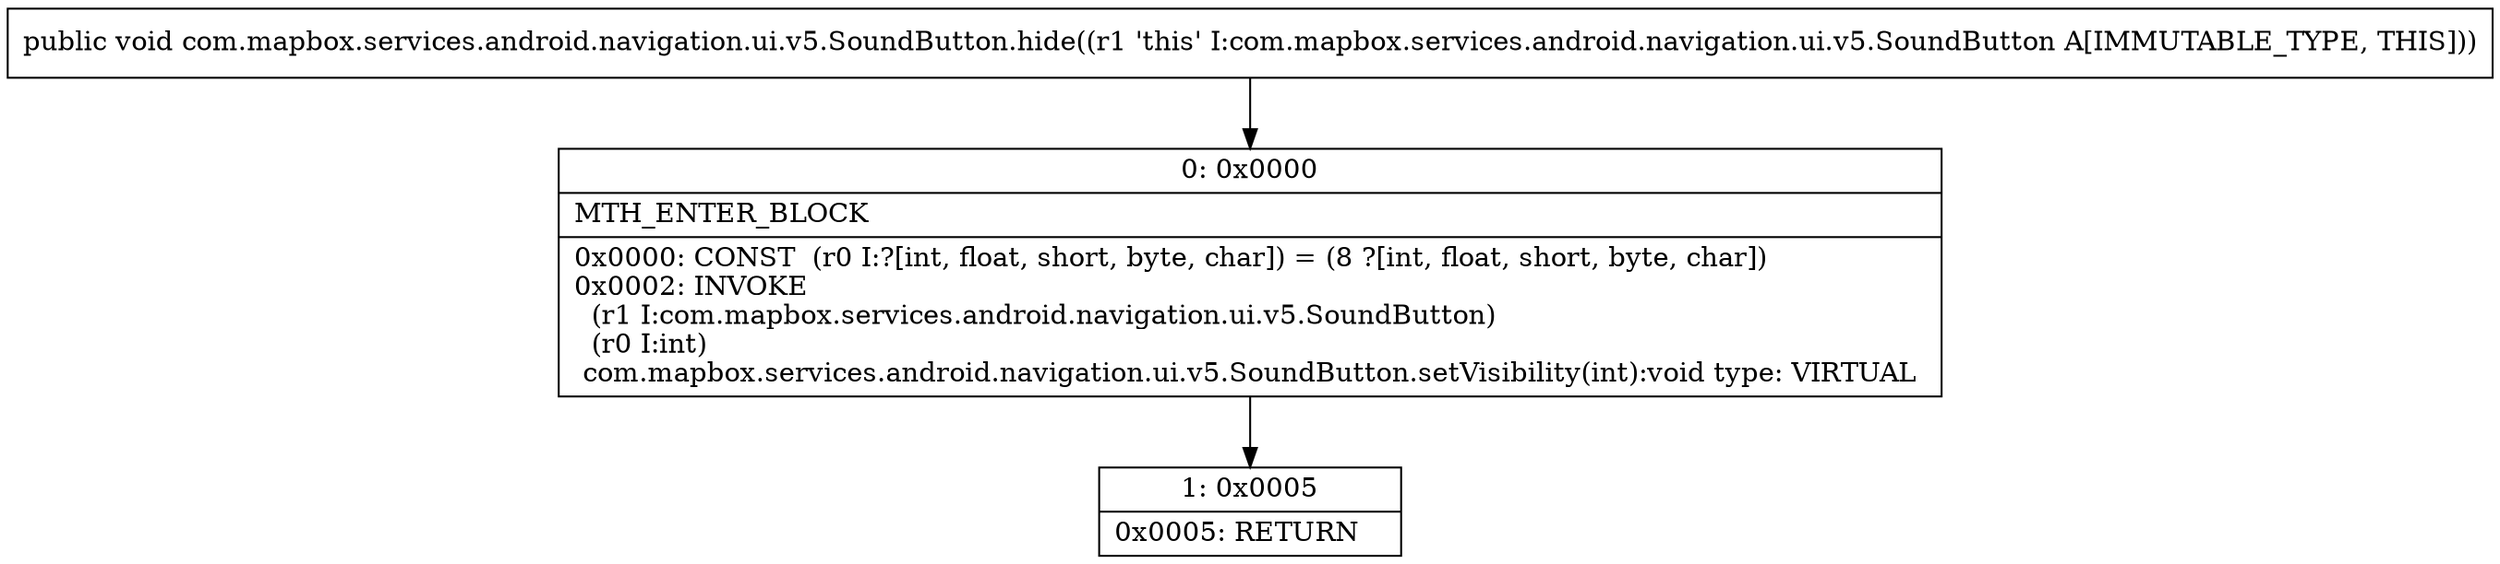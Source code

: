 digraph "CFG forcom.mapbox.services.android.navigation.ui.v5.SoundButton.hide()V" {
Node_0 [shape=record,label="{0\:\ 0x0000|MTH_ENTER_BLOCK\l|0x0000: CONST  (r0 I:?[int, float, short, byte, char]) = (8 ?[int, float, short, byte, char]) \l0x0002: INVOKE  \l  (r1 I:com.mapbox.services.android.navigation.ui.v5.SoundButton)\l  (r0 I:int)\l com.mapbox.services.android.navigation.ui.v5.SoundButton.setVisibility(int):void type: VIRTUAL \l}"];
Node_1 [shape=record,label="{1\:\ 0x0005|0x0005: RETURN   \l}"];
MethodNode[shape=record,label="{public void com.mapbox.services.android.navigation.ui.v5.SoundButton.hide((r1 'this' I:com.mapbox.services.android.navigation.ui.v5.SoundButton A[IMMUTABLE_TYPE, THIS])) }"];
MethodNode -> Node_0;
Node_0 -> Node_1;
}

